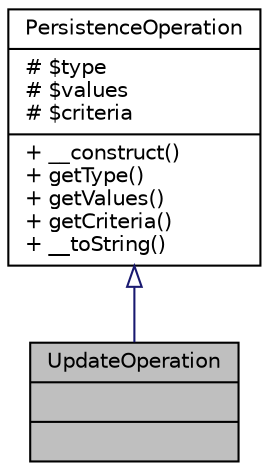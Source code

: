 digraph "UpdateOperation"
{
  edge [fontname="Helvetica",fontsize="10",labelfontname="Helvetica",labelfontsize="10"];
  node [fontname="Helvetica",fontsize="10",shape=record];
  Node0 [label="{UpdateOperation\n||}",height=0.2,width=0.4,color="black", fillcolor="grey75", style="filled", fontcolor="black"];
  Node1 -> Node0 [dir="back",color="midnightblue",fontsize="10",style="solid",arrowtail="onormal",fontname="Helvetica"];
  Node1 [label="{PersistenceOperation\n|# $type\l# $values\l# $criteria\l|+ __construct()\l+ getType()\l+ getValues()\l+ getCriteria()\l+ __toString()\l}",height=0.2,width=0.4,color="black", fillcolor="white", style="filled",URL="$classwcmf_1_1lib_1_1persistence_1_1_persistence_operation.html",tooltip="A PersistenceOperation instance holds data necessary to accomplish an operation on the persistent sto..."];
}
